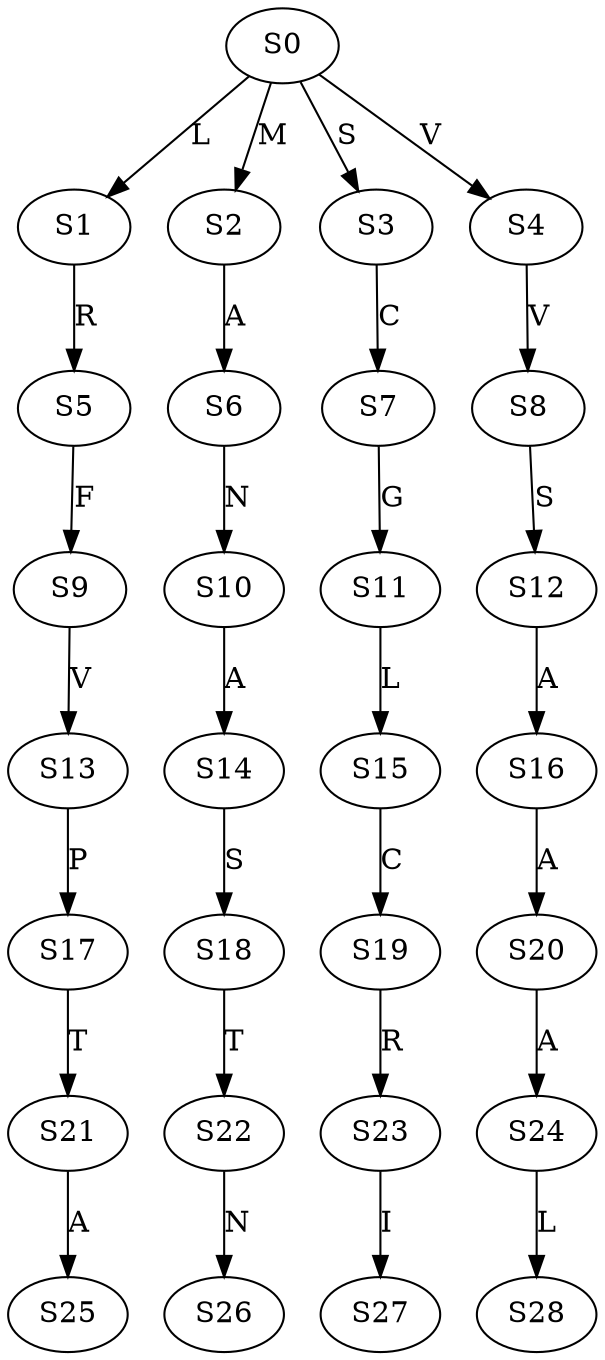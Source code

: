 strict digraph  {
	S0 -> S1 [ label = L ];
	S0 -> S2 [ label = M ];
	S0 -> S3 [ label = S ];
	S0 -> S4 [ label = V ];
	S1 -> S5 [ label = R ];
	S2 -> S6 [ label = A ];
	S3 -> S7 [ label = C ];
	S4 -> S8 [ label = V ];
	S5 -> S9 [ label = F ];
	S6 -> S10 [ label = N ];
	S7 -> S11 [ label = G ];
	S8 -> S12 [ label = S ];
	S9 -> S13 [ label = V ];
	S10 -> S14 [ label = A ];
	S11 -> S15 [ label = L ];
	S12 -> S16 [ label = A ];
	S13 -> S17 [ label = P ];
	S14 -> S18 [ label = S ];
	S15 -> S19 [ label = C ];
	S16 -> S20 [ label = A ];
	S17 -> S21 [ label = T ];
	S18 -> S22 [ label = T ];
	S19 -> S23 [ label = R ];
	S20 -> S24 [ label = A ];
	S21 -> S25 [ label = A ];
	S22 -> S26 [ label = N ];
	S23 -> S27 [ label = I ];
	S24 -> S28 [ label = L ];
}
